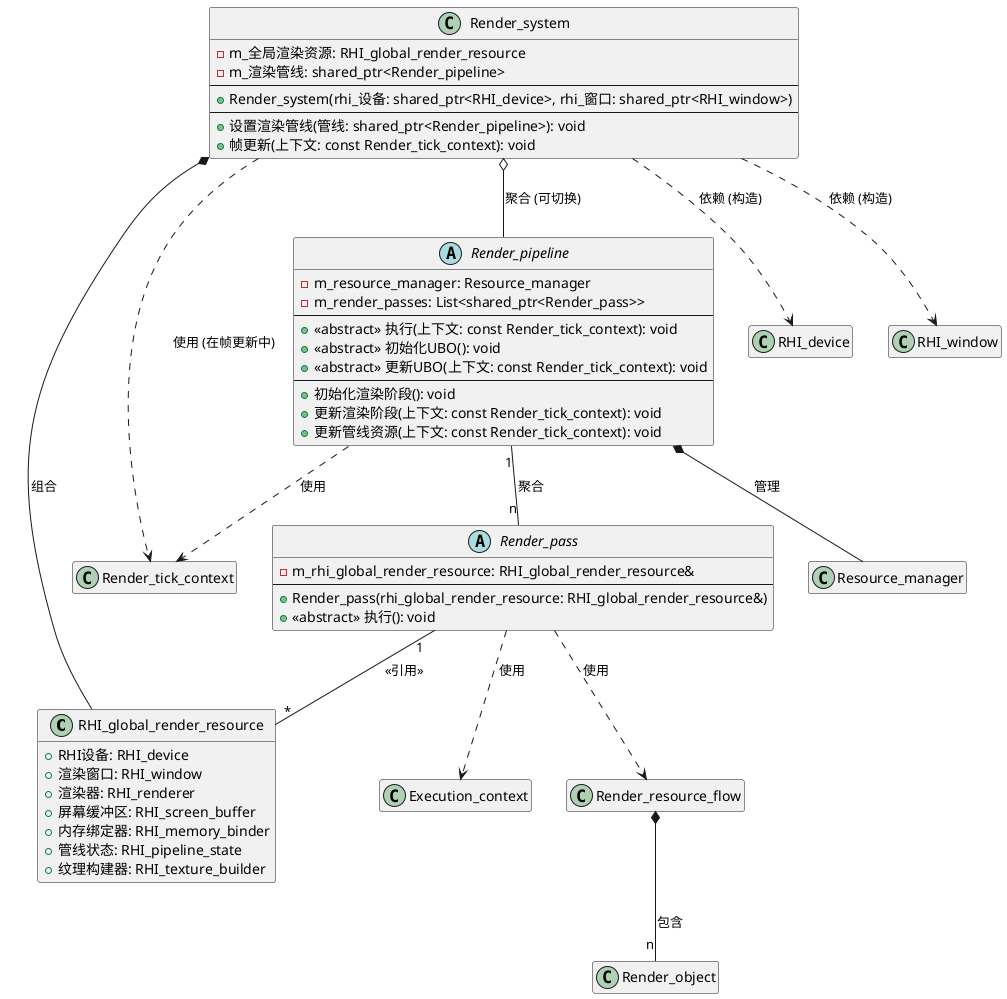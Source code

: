 @startuml
hide empty members

' 全局 RHI 渲染资源结构体
class RHI_global_render_resource {
    ' 封装渲染系统所需全局 RHI 对象
    +RHI设备: RHI_device
    +渲染窗口: RHI_window
    +渲染器: RHI_renderer
    +屏幕缓冲区: RHI_screen_buffer
    +内存绑定器: RHI_memory_binder
    +管线状态: RHI_pipeline_state
    +纹理构建器: RHI_texture_builder
}


' Render_pass 相关的辅助结构体
class Execution_context {
    ' 存储可渲染对象元信息
}

class Render_object {
    ' 如纹理、内存缓冲区
}

class Render_resource_flow {
    ' 存放渲染资源 Render_object，作为 Render_pass 的输入和输出
}
Render_resource_flow *-- "n" Render_object : 包含

' Render_pass 抽象基类
abstract class Render_pass {
    ' 持有 RHI_global_render_resource 的引用
    -m_rhi_global_render_resource: RHI_global_render_resource&
    --
    +Render_pass(rhi_global_render_resource: RHI_global_render_resource&)
    ' 纯虚函数，派生类必须实现，定义了渲染阶段的核心逻辑
    +<<abstract>> 执行(): void
}
' Render_pass 使用 Execution_context 和 Render_resource_flow
Render_pass ..> Execution_context : 使用
Render_pass ..> Render_resource_flow : 使用
' Render_pass 持有对 RHI_global_render_resource 的引用
Render_pass "1" -- "*" RHI_global_render_resource : <<引用>>

' 渲染流程上下文
class Render_tick_context {
    ' 存储每帧渲染的上下文信息
}

' 资源管理器
class Resource_manager {
    ' 管理 Render_object 的生命周期和访问
}

' Render_pipeline 抽象基类
abstract class Render_pipeline {
    ' 内部 Resource_manager 管理 Render_object
    -m_resource_manager: Resource_manager
    ' 管理 Render_pass 实例列表
    -m_render_passes: List<shared_ptr<Render_pass>>
    --
    ' 每帧主执行入口，驱动渲染 (纯虚函数)
    +<<abstract>> 执行(上下文: const Render_tick_context): void
    ' UBO 初始化 (纯虚函数)
    +<<abstract>> 初始化UBO(): void
    ' UBO 数据更新 (纯虚函数)
    +<<abstract>> 更新UBO(上下文: const Render_tick_context): void
    --
    ' 初始化渲染阶段
    +初始化渲染阶段(): void
    ' 每帧更新渲染阶段状态
    +更新渲染阶段(上下文: const Render_tick_context): void
    ' 更新管线资源
    +更新管线资源(上下文: const Render_tick_context): void
}
' Render_pipeline 组合 Resource_manager
Render_pipeline *-- Resource_manager : 管理
' Render_pipeline 聚合 Render_pass 实例
Render_pipeline "1" -- "n" Render_pass : 聚合
' Render_pipeline 使用 Render_tick_context
Render_pipeline ..> Render_tick_context : 使用

' Render_system 最高层入口和管理器
class Render_system {
    ' 封装全局 RHI 对象
    -m_全局渲染资源: RHI_global_render_resource
    ' 管理 Render_pipeline 实例
    -m_渲染管线: shared_ptr<Render_pipeline>
    --
    +Render_system(rhi_设备: shared_ptr<RHI_device>, rhi_窗口: shared_ptr<RHI_window>)
    --
    ' 允许外部设置或替换渲染管线
    +设置渲染管线(管线: shared_ptr<Render_pipeline>): void
    ' 驱动每帧渲染更新和执行
    +帧更新(上下文: const Render_tick_context): void
}
' Render_system 组合 RHI_global_render_resource
Render_system *-- RHI_global_render_resource : 组合
' Render_system 聚合 Render_pipeline (可通过 set_render_pipeline 替换)
Render_system o-- Render_pipeline : 聚合 (可切换)
' Render_system 依赖 RHI_device 和 RHI_window (用于构造函数)
Render_system ..> RHI_device : 依赖 (构造)
Render_system ..> RHI_window : 依赖 (构造)
' Render_system 使用 Render_tick_context (在 tick 方法中)
Render_system ..> Render_tick_context : 使用 (在帧更新中)

@enduml